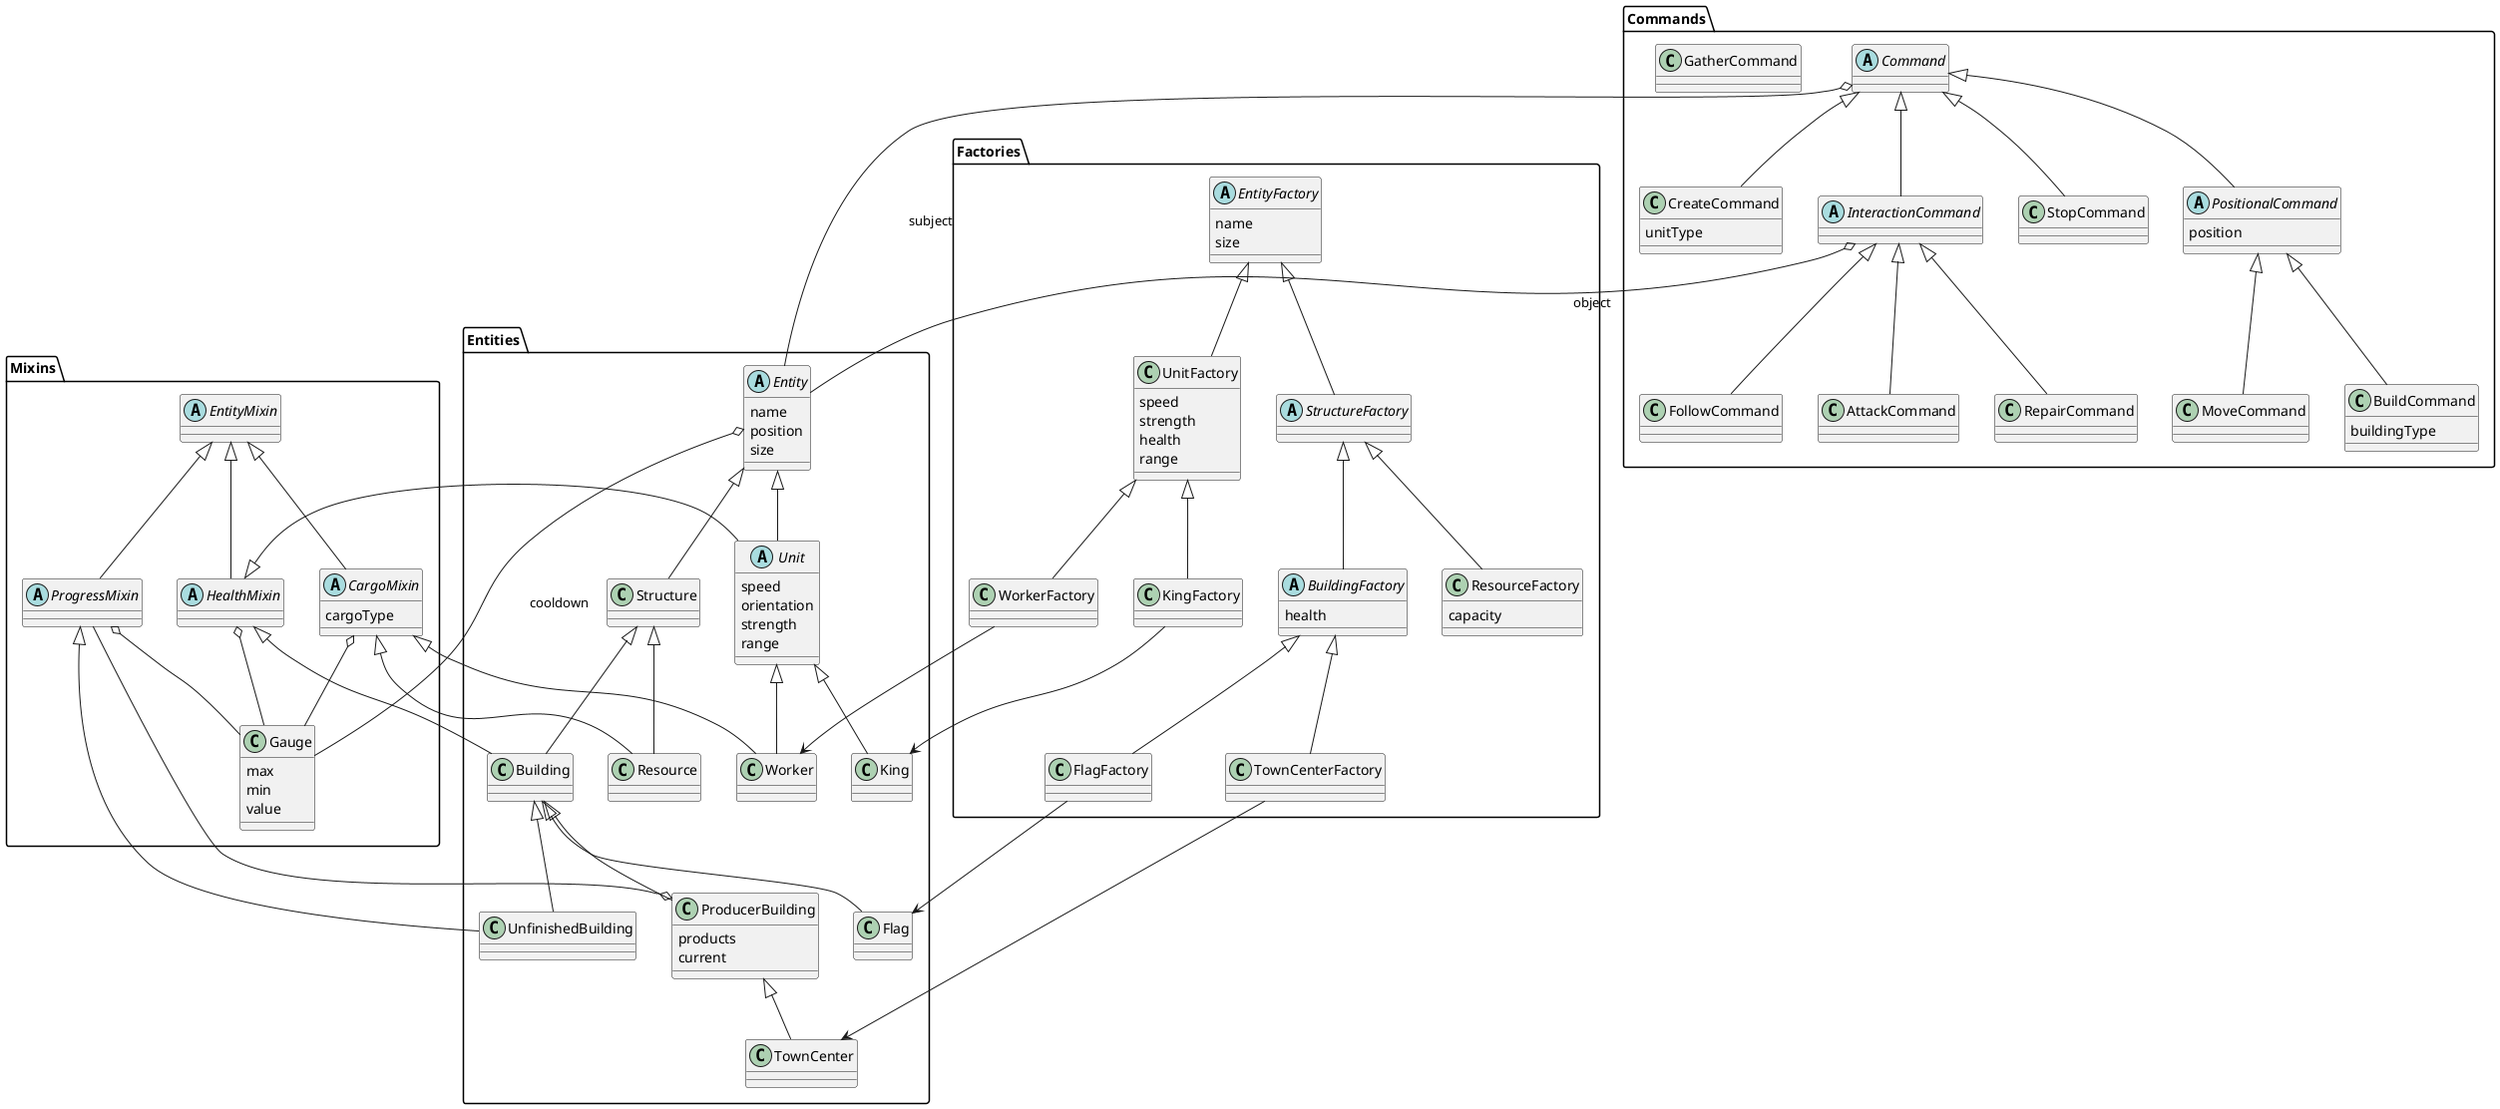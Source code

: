 @startuml

package Entities {
abstract class Entity {
name
position
size
}
class Structure
abstract class Unit {
speed
orientation
strength
range
}
class Building
class ProducerBuilding {
products
current
}
class UnfinishedBuilding
class TownCenter
class Flag
class Resource
class Worker
class King
}

Entity <|-- Structure

Structure <|-- Building
Building <|-- Flag
Building <|-- UnfinishedBuilding
Building <|-- ProducerBuilding
ProducerBuilding <|-- TownCenter

Structure <|-- Resource

Entity <|-- Unit
Unit <|-- King
Unit <|-- Worker


package Mixins {
class Gauge {
max
min
value
}
abstract class EntityMixin
abstract class ProgressMixin
abstract class HealthMixin
abstract class CargoMixin {
cargoType
}
}

Entity o-- Gauge : cooldown

ProducerBuilding o-- ProgressMixin

EntityMixin <|-- ProgressMixin
ProgressMixin o-- Gauge

EntityMixin <|-- HealthMixin
HealthMixin o-- Gauge

EntityMixin <|-- CargoMixin
CargoMixin o-- Gauge

HealthMixin <|-- Unit
HealthMixin <|-- Building

CargoMixin <|-- Resource
CargoMixin <|-- Worker

ProgressMixin <|-- UnfinishedBuilding


package Commands {
abstract class Command
class StopCommand
abstract class PositionalCommand {
position
}
class CreateCommand {
unitType
}
class MoveCommand
class BuildCommand {
buildingType
}
abstract class InteractionCommand
class AttackCommand
class RepairCommand
class FollowCommand
class GatherCommand
}

Command o-- Entity : subject

Command <|-- StopCommand

Command <|-- CreateCommand

Command <|-- PositionalCommand

PositionalCommand <|-- MoveCommand
PositionalCommand <|-- BuildCommand

Command <|-- InteractionCommand

InteractionCommand o-- Entity : object

InteractionCommand <|-- AttackCommand
InteractionCommand <|-- RepairCommand
InteractionCommand <|-- FollowCommand


package Factories {
abstract class EntityFactory {
name
size
}
class UnitFactory {
speed
strength
health
range
}
abstract class StructureFactory
abstract class BuildingFactory {
health
}
class ResourceFactory {
capacity
}
class WorkerFactory
class KingFactory
class FlagFactory
class TownCenterFactory
}

EntityFactory <|--  UnitFactory
EntityFactory <|--  StructureFactory
StructureFactory <|--  BuildingFactory
StructureFactory <|--  ResourceFactory

UnitFactory <|--  WorkerFactory
WorkerFactory --> Worker
UnitFactory <|--  KingFactory
KingFactory --> King
BuildingFactory <|--  FlagFactory
FlagFactory --> Flag
BuildingFactory <|--  TownCenterFactory
TownCenterFactory --> TownCenter

@enduml

